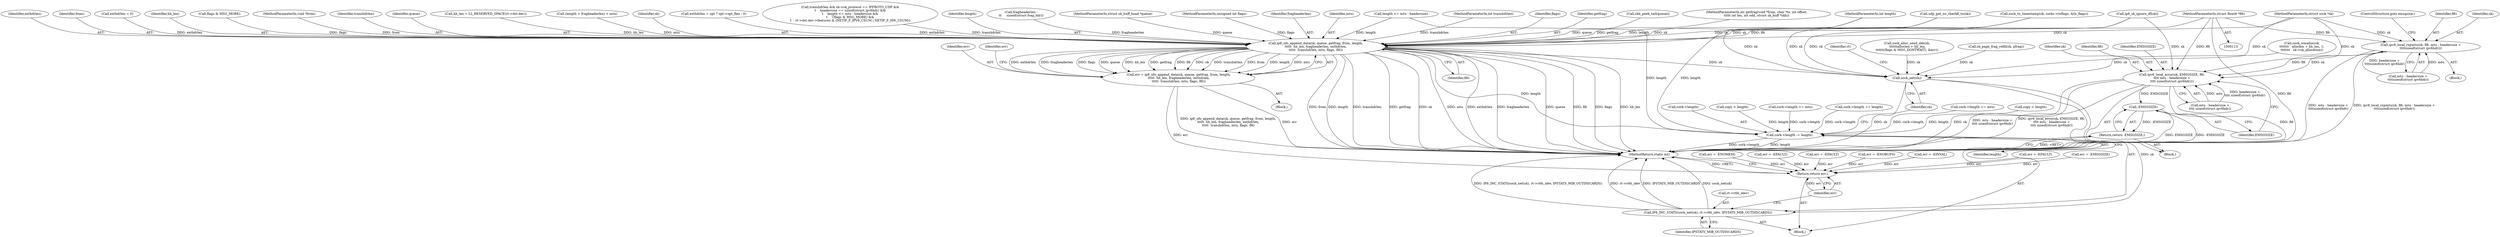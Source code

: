 digraph "0_linux_232cd35d0804cc241eb887bb8d4d9b3b9881c64a@pointer" {
"1000115" [label="(MethodParameterIn,struct flowi6 *fl6)"];
"1000306" [label="(Call,ipv6_local_rxpmtu(sk, fl6, mtu - headersize +\n\t\t\t\tsizeof(struct ipv6hdr)))"];
"1000341" [label="(Call,ipv6_local_error(sk, EMSGSIZE, fl6,\n\t\t\t\t mtu - headersize +\n\t\t\t\t sizeof(struct ipv6hdr)))"];
"1000352" [label="(Call,-EMSGSIZE)"];
"1000351" [label="(Return,return -EMSGSIZE;)"];
"1000481" [label="(Call,ip6_ufo_append_data(sk, queue, getfrag, from, length,\n\t\t\t\t\t  hh_len, fragheaderlen, exthdrlen,\n\t\t\t\t\t  transhdrlen, mtu, flags, fl6))"];
"1000479" [label="(Call,err = ip6_ufo_append_data(sk, queue, getfrag, from, length,\n\t\t\t\t\t  hh_len, fragheaderlen, exthdrlen,\n\t\t\t\t\t  transhdrlen, mtu, flags, fl6))"];
"1001098" [label="(Return,return err;)"];
"1001086" [label="(Call,cork->length -= length)"];
"1001092" [label="(Call,sock_net(sk))"];
"1001091" [label="(Call,IP6_INC_STATS(sock_net(sk), rt->rt6i_idev, IPSTATS_MIB_OUTDISCARDS))"];
"1000493" [label="(Identifier,fl6)"];
"1000116" [label="(MethodParameterIn,struct sk_buff_head *queue)"];
"1001100" [label="(MethodReturn,static int)"];
"1000124" [label="(MethodParameterIn,unsigned int flags)"];
"1001092" [label="(Call,sock_net(sk))"];
"1000951" [label="(Call,err = -ENOMEM)"];
"1001087" [label="(Call,cork->length)"];
"1001094" [label="(Call,rt->rt6i_idev)"];
"1001081" [label="(Call,err = -EFAULT)"];
"1000114" [label="(MethodParameterIn,struct sock *sk)"];
"1000488" [label="(Identifier,fragheaderlen)"];
"1000491" [label="(Identifier,mtu)"];
"1000476" [label="(Call,udp_get_no_check6_tx(sk))"];
"1000858" [label="(Call,err = -EFAULT)"];
"1001097" [label="(Identifier,IPSTATS_MIB_OUTDISCARDS)"];
"1000480" [label="(Identifier,err)"];
"1000123" [label="(MethodParameterIn,int transhdrlen)"];
"1000309" [label="(Call,mtu - headersize +\n\t\t\t\tsizeof(struct ipv6hdr))"];
"1000343" [label="(Identifier,EMSGSIZE)"];
"1000342" [label="(Identifier,sk)"];
"1000492" [label="(Identifier,flags)"];
"1000406" [label="(Call,sock_tx_timestamp(sk, sockc->tsflags, &tx_flags))"];
"1000897" [label="(Call,copy > length)"];
"1000115" [label="(MethodParameterIn,struct flowi6 *fl6)"];
"1000513" [label="(Call,cork->length <= mtu)"];
"1000484" [label="(Identifier,getfrag)"];
"1000182" [label="(Call,skb_peek_tail(queue))"];
"1000726" [label="(Call,sock_wmalloc(sk,\n\t\t\t\t\t\t\t   alloclen + hh_len, 1,\n\t\t\t\t\t\t\t   sk->sk_allocation))"];
"1000429" [label="(Call,cork->length += length)"];
"1000120" [label="(MethodParameterIn,int getfrag(void *from, char *to, int offset,\n\t\t\t\t\t int len, int odd, struct sk_buff *skb))"];
"1001091" [label="(Call,IP6_INC_STATS(sock_net(sk), rt->rt6i_idev, IPSTATS_MIB_OUTDISCARDS))"];
"1000315" [label="(ControlStructure,goto emsgsize;)"];
"1000344" [label="(Identifier,fl6)"];
"1000489" [label="(Identifier,exthdrlen)"];
"1000485" [label="(Identifier,from)"];
"1000369" [label="(Call,length <= mtu - headersize)"];
"1000138" [label="(Call,exthdrlen = 0)"];
"1000127" [label="(Block,)"];
"1000341" [label="(Call,ipv6_local_error(sk, EMSGSIZE, fl6,\n\t\t\t\t mtu - headersize +\n\t\t\t\t sizeof(struct ipv6hdr)))"];
"1000345" [label="(Call,mtu - headersize +\n\t\t\t\t sizeof(struct ipv6hdr))"];
"1000739" [label="(Call,err = -ENOBUFS)"];
"1000687" [label="(Call,err = -EINVAL)"];
"1000487" [label="(Identifier,hh_len)"];
"1000376" [label="(Call,flags & MSG_MORE)"];
"1000478" [label="(Block,)"];
"1001098" [label="(Return,return err;)"];
"1000937" [label="(Call,err = -EFAULT)"];
"1000593" [label="(Call,cork->length <= mtu)"];
"1001095" [label="(Identifier,rt)"];
"1000351" [label="(Return,return -EMSGSIZE;)"];
"1000121" [label="(MethodParameterIn,void *from)"];
"1000306" [label="(Call,ipv6_local_rxpmtu(sk, fl6, mtu - headersize +\n\t\t\t\tsizeof(struct ipv6hdr)))"];
"1000352" [label="(Call,-EMSGSIZE)"];
"1000490" [label="(Identifier,transhdrlen)"];
"1000483" [label="(Identifier,queue)"];
"1000215" [label="(Call,hh_len = LL_RESERVED_SPACE(rt->dst.dev))"];
"1000437" [label="(Call,(length + fragheaderlen) > mtu)"];
"1000482" [label="(Identifier,sk)"];
"1000479" [label="(Call,err = ip6_ufo_append_data(sk, queue, getfrag, from, length,\n\t\t\t\t\t  hh_len, fragheaderlen, exthdrlen,\n\t\t\t\t\t  transhdrlen, mtu, flags, fl6))"];
"1000530" [label="(Call,copy < length)"];
"1001099" [label="(Identifier,err)"];
"1001086" [label="(Call,cork->length -= length)"];
"1000122" [label="(MethodParameterIn,int length)"];
"1000697" [label="(Call,sock_alloc_send_skb(sk,\n \t\t\t\t\t\talloclen + hh_len,\n\t\t\t\t\t\t(flags & MSG_DONTWAIT), &err))"];
"1000317" [label="(Call,ip6_sk_ignore_df(sk))"];
"1000308" [label="(Identifier,fl6)"];
"1000305" [label="(Block,)"];
"1000188" [label="(Call,exthdrlen = opt ? opt->opt_flen : 0)"];
"1000355" [label="(Call,transhdrlen && sk->sk_protocol == IPPROTO_UDP &&\n\t    headersize == sizeof(struct ipv6hdr) &&\n\t    length <= mtu - headersize &&\n\t    !(flags & MSG_MORE) &&\n\t    rt->dst.dev->features & (NETIF_F_IPV6_CSUM | NETIF_F_HW_CSUM))"];
"1000307" [label="(Identifier,sk)"];
"1000353" [label="(Identifier,EMSGSIZE)"];
"1000486" [label="(Identifier,length)"];
"1000246" [label="(Call,fragheaderlen -\n\t\t     sizeof(struct frag_hdr))"];
"1000481" [label="(Call,ip6_ufo_append_data(sk, queue, getfrag, from, length,\n\t\t\t\t\t  hh_len, fragheaderlen, exthdrlen,\n\t\t\t\t\t  transhdrlen, mtu, flags, fl6))"];
"1000495" [label="(Identifier,err)"];
"1000339" [label="(Block,)"];
"1000973" [label="(Call,err = -EMSGSIZE)"];
"1001093" [label="(Identifier,sk)"];
"1000957" [label="(Call,sk_page_frag_refill(sk, pfrag))"];
"1001090" [label="(Identifier,length)"];
"1000115" -> "1000113"  [label="AST: "];
"1000115" -> "1001100"  [label="DDG: fl6"];
"1000115" -> "1000306"  [label="DDG: fl6"];
"1000115" -> "1000341"  [label="DDG: fl6"];
"1000115" -> "1000481"  [label="DDG: fl6"];
"1000306" -> "1000305"  [label="AST: "];
"1000306" -> "1000309"  [label="CFG: "];
"1000307" -> "1000306"  [label="AST: "];
"1000308" -> "1000306"  [label="AST: "];
"1000309" -> "1000306"  [label="AST: "];
"1000315" -> "1000306"  [label="CFG: "];
"1000306" -> "1001100"  [label="DDG: mtu - headersize +\n\t\t\t\tsizeof(struct ipv6hdr)"];
"1000306" -> "1001100"  [label="DDG: ipv6_local_rxpmtu(sk, fl6, mtu - headersize +\n\t\t\t\tsizeof(struct ipv6hdr))"];
"1000114" -> "1000306"  [label="DDG: sk"];
"1000309" -> "1000306"  [label="DDG: mtu"];
"1000309" -> "1000306"  [label="DDG: headersize +\n\t\t\t\tsizeof(struct ipv6hdr)"];
"1000306" -> "1000341"  [label="DDG: sk"];
"1000306" -> "1000341"  [label="DDG: fl6"];
"1000341" -> "1000339"  [label="AST: "];
"1000341" -> "1000345"  [label="CFG: "];
"1000342" -> "1000341"  [label="AST: "];
"1000343" -> "1000341"  [label="AST: "];
"1000344" -> "1000341"  [label="AST: "];
"1000345" -> "1000341"  [label="AST: "];
"1000353" -> "1000341"  [label="CFG: "];
"1000341" -> "1001100"  [label="DDG: fl6"];
"1000341" -> "1001100"  [label="DDG: sk"];
"1000341" -> "1001100"  [label="DDG: mtu - headersize +\n\t\t\t\t sizeof(struct ipv6hdr)"];
"1000341" -> "1001100"  [label="DDG: ipv6_local_error(sk, EMSGSIZE, fl6,\n\t\t\t\t mtu - headersize +\n\t\t\t\t sizeof(struct ipv6hdr))"];
"1000317" -> "1000341"  [label="DDG: sk"];
"1000114" -> "1000341"  [label="DDG: sk"];
"1000345" -> "1000341"  [label="DDG: mtu"];
"1000345" -> "1000341"  [label="DDG: headersize +\n\t\t\t\t sizeof(struct ipv6hdr)"];
"1000341" -> "1000352"  [label="DDG: EMSGSIZE"];
"1000352" -> "1000351"  [label="AST: "];
"1000352" -> "1000353"  [label="CFG: "];
"1000353" -> "1000352"  [label="AST: "];
"1000351" -> "1000352"  [label="CFG: "];
"1000352" -> "1001100"  [label="DDG: EMSGSIZE"];
"1000352" -> "1001100"  [label="DDG: -EMSGSIZE"];
"1000352" -> "1000351"  [label="DDG: -EMSGSIZE"];
"1000351" -> "1000339"  [label="AST: "];
"1001100" -> "1000351"  [label="CFG: "];
"1000351" -> "1001100"  [label="DDG: <RET>"];
"1000481" -> "1000479"  [label="AST: "];
"1000481" -> "1000493"  [label="CFG: "];
"1000482" -> "1000481"  [label="AST: "];
"1000483" -> "1000481"  [label="AST: "];
"1000484" -> "1000481"  [label="AST: "];
"1000485" -> "1000481"  [label="AST: "];
"1000486" -> "1000481"  [label="AST: "];
"1000487" -> "1000481"  [label="AST: "];
"1000488" -> "1000481"  [label="AST: "];
"1000489" -> "1000481"  [label="AST: "];
"1000490" -> "1000481"  [label="AST: "];
"1000491" -> "1000481"  [label="AST: "];
"1000492" -> "1000481"  [label="AST: "];
"1000493" -> "1000481"  [label="AST: "];
"1000479" -> "1000481"  [label="CFG: "];
"1000481" -> "1001100"  [label="DDG: length"];
"1000481" -> "1001100"  [label="DDG: exthdrlen"];
"1000481" -> "1001100"  [label="DDG: fragheaderlen"];
"1000481" -> "1001100"  [label="DDG: queue"];
"1000481" -> "1001100"  [label="DDG: fl6"];
"1000481" -> "1001100"  [label="DDG: mtu"];
"1000481" -> "1001100"  [label="DDG: transhdrlen"];
"1000481" -> "1001100"  [label="DDG: flags"];
"1000481" -> "1001100"  [label="DDG: hh_len"];
"1000481" -> "1001100"  [label="DDG: from"];
"1000481" -> "1001100"  [label="DDG: getfrag"];
"1000481" -> "1001100"  [label="DDG: sk"];
"1000481" -> "1000479"  [label="DDG: exthdrlen"];
"1000481" -> "1000479"  [label="DDG: fragheaderlen"];
"1000481" -> "1000479"  [label="DDG: flags"];
"1000481" -> "1000479"  [label="DDG: queue"];
"1000481" -> "1000479"  [label="DDG: hh_len"];
"1000481" -> "1000479"  [label="DDG: getfrag"];
"1000481" -> "1000479"  [label="DDG: fl6"];
"1000481" -> "1000479"  [label="DDG: sk"];
"1000481" -> "1000479"  [label="DDG: transhdrlen"];
"1000481" -> "1000479"  [label="DDG: from"];
"1000481" -> "1000479"  [label="DDG: length"];
"1000481" -> "1000479"  [label="DDG: mtu"];
"1000317" -> "1000481"  [label="DDG: sk"];
"1000406" -> "1000481"  [label="DDG: sk"];
"1000476" -> "1000481"  [label="DDG: sk"];
"1000114" -> "1000481"  [label="DDG: sk"];
"1000182" -> "1000481"  [label="DDG: queue"];
"1000116" -> "1000481"  [label="DDG: queue"];
"1000120" -> "1000481"  [label="DDG: getfrag"];
"1000121" -> "1000481"  [label="DDG: from"];
"1000122" -> "1000481"  [label="DDG: length"];
"1000369" -> "1000481"  [label="DDG: length"];
"1000215" -> "1000481"  [label="DDG: hh_len"];
"1000246" -> "1000481"  [label="DDG: fragheaderlen"];
"1000188" -> "1000481"  [label="DDG: exthdrlen"];
"1000138" -> "1000481"  [label="DDG: exthdrlen"];
"1000355" -> "1000481"  [label="DDG: transhdrlen"];
"1000123" -> "1000481"  [label="DDG: transhdrlen"];
"1000437" -> "1000481"  [label="DDG: mtu"];
"1000376" -> "1000481"  [label="DDG: flags"];
"1000124" -> "1000481"  [label="DDG: flags"];
"1000481" -> "1001086"  [label="DDG: length"];
"1000481" -> "1001092"  [label="DDG: sk"];
"1000479" -> "1000478"  [label="AST: "];
"1000480" -> "1000479"  [label="AST: "];
"1000495" -> "1000479"  [label="CFG: "];
"1000479" -> "1001100"  [label="DDG: err"];
"1000479" -> "1001100"  [label="DDG: ip6_ufo_append_data(sk, queue, getfrag, from, length,\n\t\t\t\t\t  hh_len, fragheaderlen, exthdrlen,\n\t\t\t\t\t  transhdrlen, mtu, flags, fl6)"];
"1000479" -> "1001098"  [label="DDG: err"];
"1001098" -> "1000127"  [label="AST: "];
"1001098" -> "1001099"  [label="CFG: "];
"1001099" -> "1001098"  [label="AST: "];
"1001100" -> "1001098"  [label="CFG: "];
"1001098" -> "1001100"  [label="DDG: <RET>"];
"1001099" -> "1001098"  [label="DDG: err"];
"1000937" -> "1001098"  [label="DDG: err"];
"1000973" -> "1001098"  [label="DDG: err"];
"1000858" -> "1001098"  [label="DDG: err"];
"1000951" -> "1001098"  [label="DDG: err"];
"1000739" -> "1001098"  [label="DDG: err"];
"1000687" -> "1001098"  [label="DDG: err"];
"1001081" -> "1001098"  [label="DDG: err"];
"1001086" -> "1000127"  [label="AST: "];
"1001086" -> "1001090"  [label="CFG: "];
"1001087" -> "1001086"  [label="AST: "];
"1001090" -> "1001086"  [label="AST: "];
"1001093" -> "1001086"  [label="CFG: "];
"1001086" -> "1001100"  [label="DDG: cork->length"];
"1001086" -> "1001100"  [label="DDG: length"];
"1000897" -> "1001086"  [label="DDG: length"];
"1000122" -> "1001086"  [label="DDG: length"];
"1000530" -> "1001086"  [label="DDG: length"];
"1000369" -> "1001086"  [label="DDG: length"];
"1000513" -> "1001086"  [label="DDG: cork->length"];
"1000593" -> "1001086"  [label="DDG: cork->length"];
"1000429" -> "1001086"  [label="DDG: cork->length"];
"1001092" -> "1001091"  [label="AST: "];
"1001092" -> "1001093"  [label="CFG: "];
"1001093" -> "1001092"  [label="AST: "];
"1001095" -> "1001092"  [label="CFG: "];
"1001092" -> "1001100"  [label="DDG: sk"];
"1001092" -> "1001091"  [label="DDG: sk"];
"1000317" -> "1001092"  [label="DDG: sk"];
"1000406" -> "1001092"  [label="DDG: sk"];
"1000957" -> "1001092"  [label="DDG: sk"];
"1000476" -> "1001092"  [label="DDG: sk"];
"1000697" -> "1001092"  [label="DDG: sk"];
"1000726" -> "1001092"  [label="DDG: sk"];
"1000114" -> "1001092"  [label="DDG: sk"];
"1001091" -> "1000127"  [label="AST: "];
"1001091" -> "1001097"  [label="CFG: "];
"1001094" -> "1001091"  [label="AST: "];
"1001097" -> "1001091"  [label="AST: "];
"1001099" -> "1001091"  [label="CFG: "];
"1001091" -> "1001100"  [label="DDG: IPSTATS_MIB_OUTDISCARDS"];
"1001091" -> "1001100"  [label="DDG: IP6_INC_STATS(sock_net(sk), rt->rt6i_idev, IPSTATS_MIB_OUTDISCARDS)"];
"1001091" -> "1001100"  [label="DDG: rt->rt6i_idev"];
"1001091" -> "1001100"  [label="DDG: sock_net(sk)"];
}
